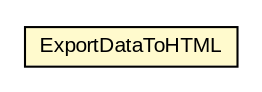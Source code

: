 #!/usr/local/bin/dot
#
# Class diagram 
# Generated by UMLGraph version R5_6-24-gf6e263 (http://www.umlgraph.org/)
#

digraph G {
	edge [fontname="arial",fontsize=10,labelfontname="arial",labelfontsize=10];
	node [fontname="arial",fontsize=10,shape=plaintext];
	nodesep=0.25;
	ranksep=0.5;
	// org.miloss.fgsms.services.interfaces.reportingservice.ExportDataToHTML
	c101468 [label=<<table title="org.miloss.fgsms.services.interfaces.reportingservice.ExportDataToHTML" border="0" cellborder="1" cellspacing="0" cellpadding="2" port="p" bgcolor="lemonChiffon" href="./ExportDataToHTML.html">
		<tr><td><table border="0" cellspacing="0" cellpadding="1">
<tr><td align="center" balign="center"> ExportDataToHTML </td></tr>
		</table></td></tr>
		</table>>, URL="./ExportDataToHTML.html", fontname="arial", fontcolor="black", fontsize=10.0];
}

